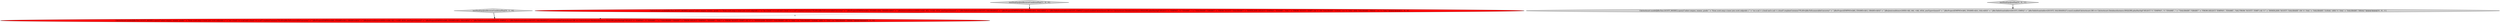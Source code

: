 digraph {
3 [style = filled, label = "CalciteAssert.model(JdbcTest.SCOTT_MODEL).query(\"select empno, ename, grade \" + \"from scott.emp e inner join scott.salgrade s \" + \"on s.losal <= e.sal and s.hisal >= e.sal\").explainContains(\"PLAN=JdbcToEnumerableConverter\" + \" JdbcProject(EMPNO=($0(, ENAME=($1(, GRADE=($3()\" + \" JdbcJoin(condition=(AND(<=($4, $2), >=($5, $2))(, joinType=(inner()\" + \" JdbcProject(EMPNO=($0(, ENAME=($1(, SAL=($5()\" + \" JdbcTableScan(table=((SCOTT, EMP(()\" + \" JdbcTableScan(table=((SCOTT, SALGRADE(()\").runs().enable(CalciteAssert.DB == CalciteAssert.DatabaseInstance.HSQLDB).planHasSql(\"SELECT \"t\".\"EMPNO\", \"t\".\"ENAME\", \" + \"\"SALGRADE\".\"GRADE\"\" + \"FROM (SELECT \"EMPNO\", \"ENAME\", \"SAL\"\" + \"FROM \"SCOTT\".\"EMP\") AS \"t\"\" + \"INNER JOIN \"SCOTT\".\"SALGRADE\" ON \"t\".\"SAL\" >= \"SALGRADE\".\"LOSAL\" AND \"t\".\"SAL\" <= \"SALGRADE\".\"HISAL\"\")@@@3@@@['0', '1', '0']", fillcolor = red, shape = ellipse image = "AAA1AAABBB2BBB"];
2 [style = filled, label = "testNonEquiJoinReverseConditionPlan['0', '1', '0']", fillcolor = lightgray, shape = diamond image = "AAA0AAABBB2BBB"];
5 [style = filled, label = "CalciteAssert.model(JdbcTest.SCOTT_MODEL).query(\"select empno, ename, grade \" + \"from scott.emp e inner join scott.salgrade s \" + \"on e.sal > s.losal and e.sal < s.hisal\").explainContains(\"PLAN=JdbcToEnumerableConverter\" + \" JdbcProject(EMPNO=($0(, ENAME=($1(, GRADE=($3()\" + \" JdbcJoin(condition=(AND(>($2, $4), <($2, $5))(, joinType=(inner()\" + \" JdbcProject(EMPNO=($0(, ENAME=($1(, SAL=($5()\" + \" JdbcTableScan(table=((SCOTT, EMP(()\" + \" JdbcTableScan(table=((SCOTT, SALGRADE(()\").runs().enable(CalciteAssert.DB == CalciteAssert.DatabaseInstance.HSQLDB).planHasSql(\"SELECT \"t\".\"EMPNO\", \"t\".\"ENAME\", \" + \"\"SALGRADE\".\"GRADE\"\" + \"FROM (SELECT \"EMPNO\", \"ENAME\", \"SAL\"FROM \"SCOTT\".\"EMP\") AS \"t\"\" + \"INNER JOIN \"SCOTT\".\"SALGRADE\" ON \"t\".\"SAL\" > \"SALGRADE\".\"LOSAL\" AND \"t\".\"SAL\" < \"SALGRADE\".\"HISAL\"\")@@@3@@@['0', '0', '1']", fillcolor = lightgray, shape = ellipse image = "AAA0AAABBB3BBB"];
4 [style = filled, label = "testNonEquiJoinPlan['0', '0', '1']", fillcolor = lightgray, shape = diamond image = "AAA0AAABBB3BBB"];
1 [style = filled, label = "CalciteAssert.model(JdbcTest.SCOTT_MODEL).query(\"select empno, ename, grade \" + \"from scott.emp e inner join scott.salgrade s \" + \"on s.losal <= e.sal and s.hisal >= e.sal\").explainContains(\"PLAN=JdbcToEnumerableConverter\" + \" JdbcProject(EMPNO=($3(, ENAME=($4(, GRADE=($0()\" + \" JdbcJoin(condition=(AND(<=($1, $5), >=($2, $5))(, joinType=(inner()\" + \" JdbcTableScan(table=((SCOTT, SALGRADE(()\" + \" JdbcProject(EMPNO=($0(, ENAME=($1(, SAL=($5()\" + \" JdbcTableScan(table=((SCOTT, EMP(()\").runs().enable(CalciteAssert.DB == CalciteAssert.DatabaseInstance.HSQLDB).planHasSql(\"SELECT \"t\".\"EMPNO\", \"t\".\"ENAME\", \" + \"\"SALGRADE\".\"GRADE\"\" + \"FROM \"SCOTT\".\"SALGRADE\"\" + \"INNER JOIN (SELECT \"EMPNO\", \"ENAME\", \"SAL\"\" + \"FROM \"SCOTT\".\"EMP\") AS \"t\" ON \"SALGRADE\".\"LOSAL\" <= \"t\".\"SAL\" AND \"SALGRADE\".\"HISAL\" >= \"t\".\"SAL\"\")@@@3@@@['1', '0', '0']", fillcolor = red, shape = ellipse image = "AAA1AAABBB1BBB"];
0 [style = filled, label = "testNonEquiJoinReverseConditionPlan['1', '0', '0']", fillcolor = lightgray, shape = diamond image = "AAA0AAABBB1BBB"];
2->3 [style = bold, label=""];
1->3 [style = dashed, label="0"];
4->5 [style = bold, label=""];
0->1 [style = bold, label=""];
}
